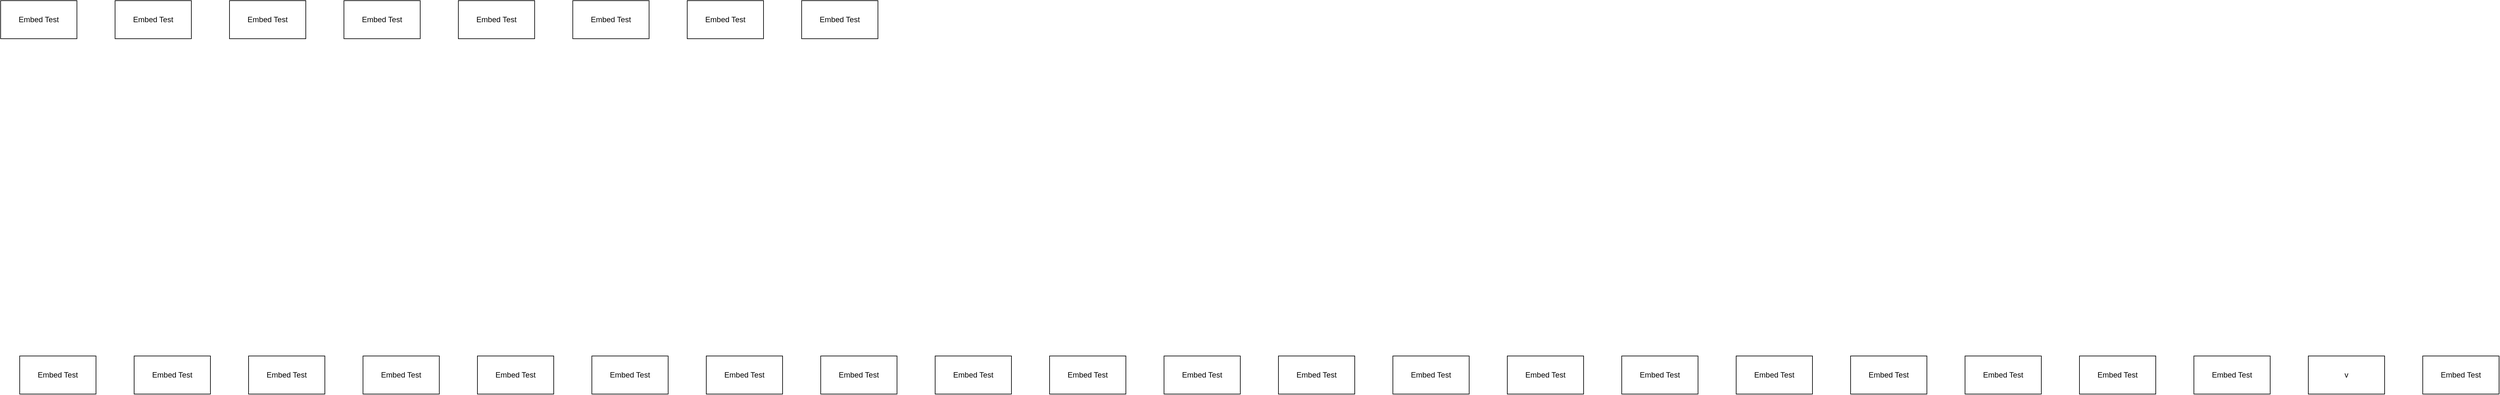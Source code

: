 <mxfile version="24.8.6">
  <diagram name="Page-1" id="B7oZY-SS6Je7T8c6XTdY">
    <mxGraphModel dx="3820" dy="5795" grid="1" gridSize="10" guides="1" tooltips="1" connect="1" arrows="1" fold="1" page="1" pageScale="1" pageWidth="850" pageHeight="1100" math="0" shadow="0">
      <root>
        <mxCell id="0" />
        <mxCell id="1" parent="0" />
        <mxCell id="LIqaokJXbsGJNZ73KmK6-1" value="Embed Test" style="rounded=0;whiteSpace=wrap;html=1;" parent="1" vertex="1">
          <mxGeometry width="120" height="60" as="geometry" />
        </mxCell>
        <mxCell id="6HDYwbgOB-4xpFtqI4jJ-1" value="Embed Test" style="rounded=0;whiteSpace=wrap;html=1;" vertex="1" parent="1">
          <mxGeometry x="180" width="120" height="60" as="geometry" />
        </mxCell>
        <mxCell id="6HDYwbgOB-4xpFtqI4jJ-2" value="Embed Test" style="rounded=0;whiteSpace=wrap;html=1;" vertex="1" parent="1">
          <mxGeometry x="360" width="120" height="60" as="geometry" />
        </mxCell>
        <mxCell id="6HDYwbgOB-4xpFtqI4jJ-3" value="Embed Test" style="rounded=0;whiteSpace=wrap;html=1;" vertex="1" parent="1">
          <mxGeometry x="540" width="120" height="60" as="geometry" />
        </mxCell>
        <mxCell id="6HDYwbgOB-4xpFtqI4jJ-4" value="Embed Test" style="rounded=0;whiteSpace=wrap;html=1;" vertex="1" parent="1">
          <mxGeometry x="720" width="120" height="60" as="geometry" />
        </mxCell>
        <mxCell id="6HDYwbgOB-4xpFtqI4jJ-5" value="Embed Test" style="rounded=0;whiteSpace=wrap;html=1;" vertex="1" parent="1">
          <mxGeometry x="900" width="120" height="60" as="geometry" />
        </mxCell>
        <mxCell id="6HDYwbgOB-4xpFtqI4jJ-6" value="Embed Test" style="rounded=0;whiteSpace=wrap;html=1;" vertex="1" parent="1">
          <mxGeometry x="1080" width="120" height="60" as="geometry" />
        </mxCell>
        <mxCell id="6HDYwbgOB-4xpFtqI4jJ-7" value="Embed Test" style="rounded=0;whiteSpace=wrap;html=1;" vertex="1" parent="1">
          <mxGeometry x="1260" width="120" height="60" as="geometry" />
        </mxCell>
        <mxCell id="6HDYwbgOB-4xpFtqI4jJ-8" value="Embed Test" style="rounded=0;whiteSpace=wrap;html=1;" vertex="1" parent="1">
          <mxGeometry x="30" y="560" width="120" height="60" as="geometry" />
        </mxCell>
        <mxCell id="6HDYwbgOB-4xpFtqI4jJ-9" value="Embed Test" style="rounded=0;whiteSpace=wrap;html=1;" vertex="1" parent="1">
          <mxGeometry x="210" y="560" width="120" height="60" as="geometry" />
        </mxCell>
        <mxCell id="6HDYwbgOB-4xpFtqI4jJ-10" value="Embed Test" style="rounded=0;whiteSpace=wrap;html=1;" vertex="1" parent="1">
          <mxGeometry x="390" y="560" width="120" height="60" as="geometry" />
        </mxCell>
        <mxCell id="6HDYwbgOB-4xpFtqI4jJ-11" value="Embed Test" style="rounded=0;whiteSpace=wrap;html=1;" vertex="1" parent="1">
          <mxGeometry x="570" y="560" width="120" height="60" as="geometry" />
        </mxCell>
        <mxCell id="6HDYwbgOB-4xpFtqI4jJ-12" value="Embed Test" style="rounded=0;whiteSpace=wrap;html=1;" vertex="1" parent="1">
          <mxGeometry x="750" y="560" width="120" height="60" as="geometry" />
        </mxCell>
        <mxCell id="6HDYwbgOB-4xpFtqI4jJ-13" value="Embed Test" style="rounded=0;whiteSpace=wrap;html=1;" vertex="1" parent="1">
          <mxGeometry x="930" y="560" width="120" height="60" as="geometry" />
        </mxCell>
        <mxCell id="6HDYwbgOB-4xpFtqI4jJ-14" value="Embed Test" style="rounded=0;whiteSpace=wrap;html=1;" vertex="1" parent="1">
          <mxGeometry x="1110" y="560" width="120" height="60" as="geometry" />
        </mxCell>
        <mxCell id="6HDYwbgOB-4xpFtqI4jJ-15" value="Embed Test" style="rounded=0;whiteSpace=wrap;html=1;" vertex="1" parent="1">
          <mxGeometry x="1290" y="560" width="120" height="60" as="geometry" />
        </mxCell>
        <mxCell id="6HDYwbgOB-4xpFtqI4jJ-16" value="Embed Test" style="rounded=0;whiteSpace=wrap;html=1;" vertex="1" parent="1">
          <mxGeometry x="1470" y="560" width="120" height="60" as="geometry" />
        </mxCell>
        <mxCell id="6HDYwbgOB-4xpFtqI4jJ-17" value="Embed Test" style="rounded=0;whiteSpace=wrap;html=1;" vertex="1" parent="1">
          <mxGeometry x="1650" y="560" width="120" height="60" as="geometry" />
        </mxCell>
        <mxCell id="6HDYwbgOB-4xpFtqI4jJ-18" value="Embed Test" style="rounded=0;whiteSpace=wrap;html=1;" vertex="1" parent="1">
          <mxGeometry x="1830" y="560" width="120" height="60" as="geometry" />
        </mxCell>
        <mxCell id="6HDYwbgOB-4xpFtqI4jJ-19" value="Embed Test" style="rounded=0;whiteSpace=wrap;html=1;" vertex="1" parent="1">
          <mxGeometry x="2010" y="560" width="120" height="60" as="geometry" />
        </mxCell>
        <mxCell id="6HDYwbgOB-4xpFtqI4jJ-20" value="Embed Test" style="rounded=0;whiteSpace=wrap;html=1;" vertex="1" parent="1">
          <mxGeometry x="2190" y="560" width="120" height="60" as="geometry" />
        </mxCell>
        <mxCell id="6HDYwbgOB-4xpFtqI4jJ-21" value="Embed Test" style="rounded=0;whiteSpace=wrap;html=1;" vertex="1" parent="1">
          <mxGeometry x="2370" y="560" width="120" height="60" as="geometry" />
        </mxCell>
        <mxCell id="6HDYwbgOB-4xpFtqI4jJ-22" value="Embed Test" style="rounded=0;whiteSpace=wrap;html=1;" vertex="1" parent="1">
          <mxGeometry x="2550" y="560" width="120" height="60" as="geometry" />
        </mxCell>
        <mxCell id="6HDYwbgOB-4xpFtqI4jJ-23" value="Embed Test" style="rounded=0;whiteSpace=wrap;html=1;" vertex="1" parent="1">
          <mxGeometry x="2730" y="560" width="120" height="60" as="geometry" />
        </mxCell>
        <mxCell id="6HDYwbgOB-4xpFtqI4jJ-24" value="Embed Test" style="rounded=0;whiteSpace=wrap;html=1;" vertex="1" parent="1">
          <mxGeometry x="2910" y="560" width="120" height="60" as="geometry" />
        </mxCell>
        <mxCell id="6HDYwbgOB-4xpFtqI4jJ-25" value="Embed Test" style="rounded=0;whiteSpace=wrap;html=1;" vertex="1" parent="1">
          <mxGeometry x="3090" y="560" width="120" height="60" as="geometry" />
        </mxCell>
        <mxCell id="6HDYwbgOB-4xpFtqI4jJ-26" value="Embed Test" style="rounded=0;whiteSpace=wrap;html=1;" vertex="1" parent="1">
          <mxGeometry x="3270" y="560" width="120" height="60" as="geometry" />
        </mxCell>
        <mxCell id="6HDYwbgOB-4xpFtqI4jJ-27" value="Embed Test" style="rounded=0;whiteSpace=wrap;html=1;" vertex="1" parent="1">
          <mxGeometry x="3450" y="560" width="120" height="60" as="geometry" />
        </mxCell>
        <mxCell id="6HDYwbgOB-4xpFtqI4jJ-28" value="v" style="rounded=0;whiteSpace=wrap;html=1;" vertex="1" parent="1">
          <mxGeometry x="3630" y="560" width="120" height="60" as="geometry" />
        </mxCell>
        <mxCell id="6HDYwbgOB-4xpFtqI4jJ-29" value="Embed Test" style="rounded=0;whiteSpace=wrap;html=1;" vertex="1" parent="1">
          <mxGeometry x="3810" y="560" width="120" height="60" as="geometry" />
        </mxCell>
      </root>
    </mxGraphModel>
  </diagram>
</mxfile>
